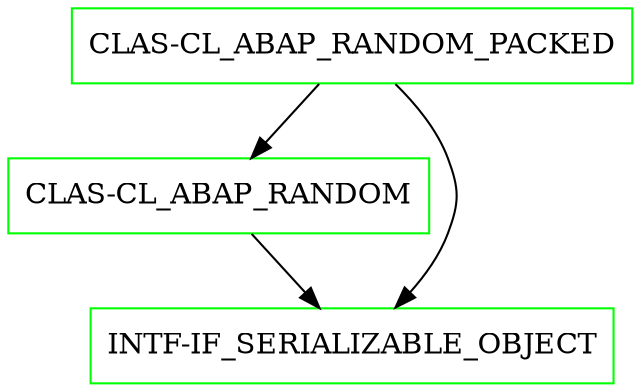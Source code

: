 digraph G {
  "CLAS-CL_ABAP_RANDOM_PACKED" [shape=box,color=green];
  "CLAS-CL_ABAP_RANDOM" [shape=box,color=green,URL="./CLAS_CL_ABAP_RANDOM.html"];
  "INTF-IF_SERIALIZABLE_OBJECT" [shape=box,color=green,URL="./INTF_IF_SERIALIZABLE_OBJECT.html"];
  "CLAS-CL_ABAP_RANDOM_PACKED" -> "INTF-IF_SERIALIZABLE_OBJECT";
  "CLAS-CL_ABAP_RANDOM_PACKED" -> "CLAS-CL_ABAP_RANDOM";
  "CLAS-CL_ABAP_RANDOM" -> "INTF-IF_SERIALIZABLE_OBJECT";
}

